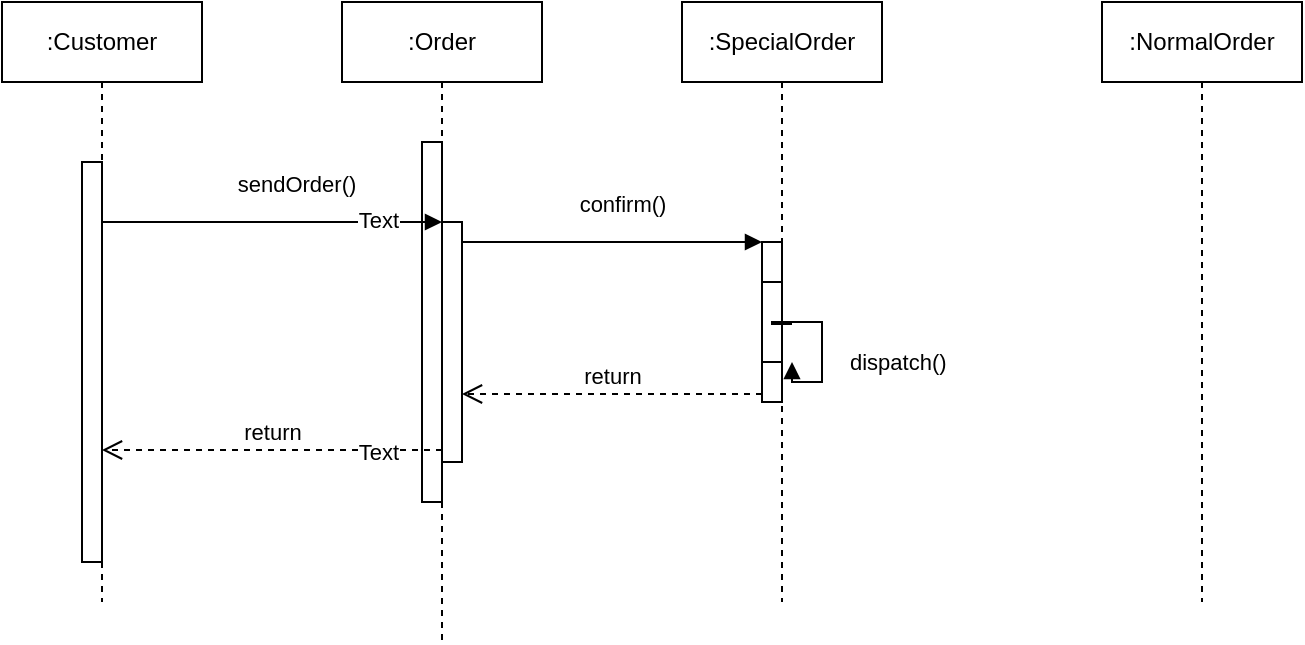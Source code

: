 <mxfile version="12.9.11" type="google"><diagram id="t_Q-YaDbo-sVTj0JVKXB" name="Page-1"><mxGraphModel dx="868" dy="482" grid="1" gridSize="10" guides="1" tooltips="1" connect="1" arrows="1" fold="1" page="1" pageScale="1" pageWidth="850" pageHeight="1100" math="0" shadow="0"><root><mxCell id="0"/><mxCell id="1" parent="0"/><mxCell id="UZP4q9HrcUI6o0s424q9-1" value=":Customer" style="shape=umlLifeline;perimeter=lifelinePerimeter;whiteSpace=wrap;html=1;container=1;collapsible=0;recursiveResize=0;outlineConnect=0;" vertex="1" parent="1"><mxGeometry x="30" y="100" width="100" height="300" as="geometry"/></mxCell><mxCell id="UZP4q9HrcUI6o0s424q9-5" value="" style="html=1;points=[];perimeter=orthogonalPerimeter;" vertex="1" parent="UZP4q9HrcUI6o0s424q9-1"><mxGeometry x="40" y="80" width="10" height="200" as="geometry"/></mxCell><mxCell id="UZP4q9HrcUI6o0s424q9-2" value=":Order" style="shape=umlLifeline;perimeter=lifelinePerimeter;whiteSpace=wrap;html=1;container=1;collapsible=0;recursiveResize=0;outlineConnect=0;size=40;" vertex="1" parent="1"><mxGeometry x="200" y="100" width="100" height="320" as="geometry"/></mxCell><mxCell id="UZP4q9HrcUI6o0s424q9-10" value="" style="html=1;points=[];perimeter=orthogonalPerimeter;" vertex="1" parent="UZP4q9HrcUI6o0s424q9-2"><mxGeometry x="40" y="70" width="10" height="180" as="geometry"/></mxCell><mxCell id="UZP4q9HrcUI6o0s424q9-7" value="" style="html=1;points=[];perimeter=orthogonalPerimeter;" vertex="1" parent="UZP4q9HrcUI6o0s424q9-2"><mxGeometry x="50" y="110" width="10" height="120" as="geometry"/></mxCell><mxCell id="UZP4q9HrcUI6o0s424q9-3" value=":SpecialOrder" style="shape=umlLifeline;perimeter=lifelinePerimeter;whiteSpace=wrap;html=1;container=1;collapsible=0;recursiveResize=0;outlineConnect=0;" vertex="1" parent="1"><mxGeometry x="370" y="100" width="100" height="300" as="geometry"/></mxCell><mxCell id="UZP4q9HrcUI6o0s424q9-4" value=":NormalOrder" style="shape=umlLifeline;perimeter=lifelinePerimeter;whiteSpace=wrap;html=1;container=1;collapsible=0;recursiveResize=0;outlineConnect=0;" vertex="1" parent="1"><mxGeometry x="580" y="100" width="100" height="300" as="geometry"/></mxCell><mxCell id="UZP4q9HrcUI6o0s424q9-8" value="sendOrder()" style="html=1;verticalAlign=bottom;endArrow=block;entryX=0;entryY=0;" edge="1" target="UZP4q9HrcUI6o0s424q9-7" parent="1" source="UZP4q9HrcUI6o0s424q9-1"><mxGeometry x="0.128" y="10" relative="1" as="geometry"><mxPoint x="170" y="210" as="sourcePoint"/><mxPoint x="1" as="offset"/></mxGeometry></mxCell><mxCell id="UZP4q9HrcUI6o0s424q9-11" value="Text" style="edgeLabel;html=1;align=center;verticalAlign=middle;resizable=0;points=[];" vertex="1" connectable="0" parent="UZP4q9HrcUI6o0s424q9-8"><mxGeometry x="0.626" y="1" relative="1" as="geometry"><mxPoint as="offset"/></mxGeometry></mxCell><mxCell id="UZP4q9HrcUI6o0s424q9-9" value="return" style="html=1;verticalAlign=bottom;endArrow=open;dashed=1;endSize=8;exitX=0;exitY=0.95;" edge="1" source="UZP4q9HrcUI6o0s424q9-7" parent="1" target="UZP4q9HrcUI6o0s424q9-1"><mxGeometry relative="1" as="geometry"><mxPoint x="170" y="286" as="targetPoint"/></mxGeometry></mxCell><mxCell id="UZP4q9HrcUI6o0s424q9-12" value="Text" style="edgeLabel;html=1;align=center;verticalAlign=middle;resizable=0;points=[];" vertex="1" connectable="0" parent="UZP4q9HrcUI6o0s424q9-9"><mxGeometry x="-0.626" y="1" relative="1" as="geometry"><mxPoint as="offset"/></mxGeometry></mxCell><mxCell id="UZP4q9HrcUI6o0s424q9-13" value="" style="html=1;points=[];perimeter=orthogonalPerimeter;" vertex="1" parent="1"><mxGeometry x="410" y="220" width="10" height="80" as="geometry"/></mxCell><mxCell id="UZP4q9HrcUI6o0s424q9-14" value="confirm()" style="html=1;verticalAlign=bottom;endArrow=block;entryX=0;entryY=0;" edge="1" target="UZP4q9HrcUI6o0s424q9-13" parent="1"><mxGeometry x="0.067" y="10" relative="1" as="geometry"><mxPoint x="260" y="220" as="sourcePoint"/><mxPoint as="offset"/></mxGeometry></mxCell><mxCell id="UZP4q9HrcUI6o0s424q9-15" value="return" style="html=1;verticalAlign=bottom;endArrow=open;dashed=1;endSize=8;exitX=0;exitY=0.95;" edge="1" source="UZP4q9HrcUI6o0s424q9-13" parent="1"><mxGeometry relative="1" as="geometry"><mxPoint x="260" y="296" as="targetPoint"/></mxGeometry></mxCell><mxCell id="UZP4q9HrcUI6o0s424q9-16" value="" style="html=1;points=[];perimeter=orthogonalPerimeter;" vertex="1" parent="1"><mxGeometry x="410" y="240" width="10" height="40" as="geometry"/></mxCell><mxCell id="UZP4q9HrcUI6o0s424q9-17" value="dispatch()&lt;br&gt;" style="edgeStyle=orthogonalEdgeStyle;html=1;align=left;spacingLeft=2;endArrow=block;rounded=0;exitX=1.5;exitY=0.513;exitDx=0;exitDy=0;exitPerimeter=0;" edge="1" parent="1" source="UZP4q9HrcUI6o0s424q9-13"><mxGeometry x="0.231" y="10" relative="1" as="geometry"><mxPoint x="415" y="220" as="sourcePoint"/><Array as="points"><mxPoint x="415" y="261"/><mxPoint x="415" y="260"/><mxPoint x="440" y="260"/><mxPoint x="440" y="290"/><mxPoint x="425" y="290"/></Array><mxPoint x="425" y="280" as="targetPoint"/><mxPoint as="offset"/></mxGeometry></mxCell></root></mxGraphModel></diagram></mxfile>